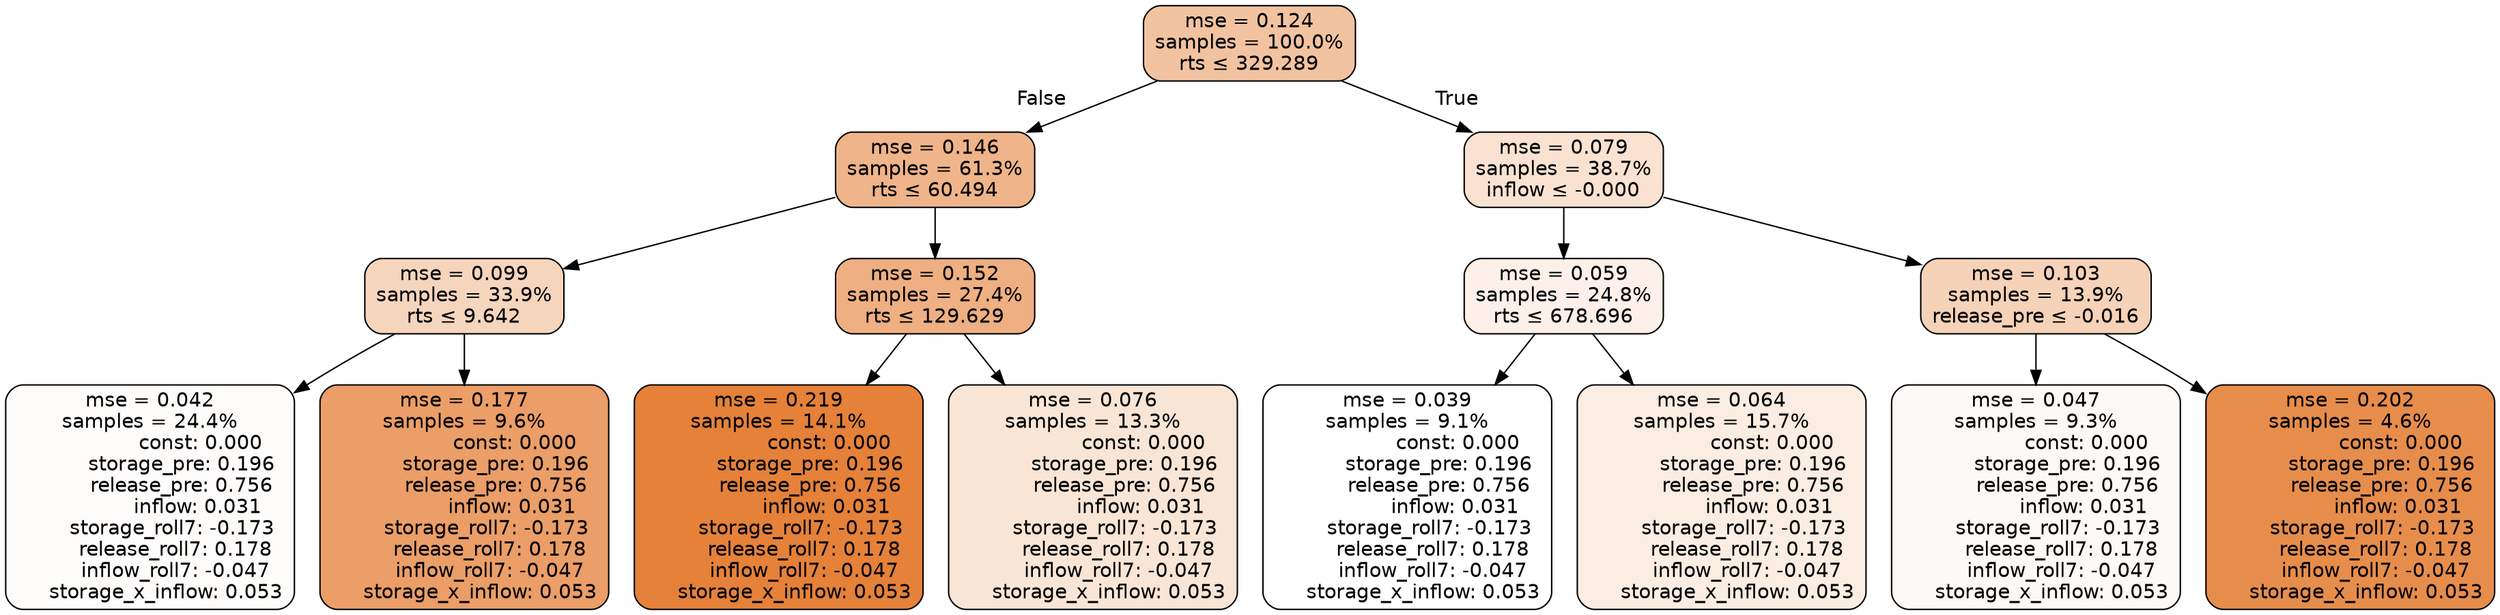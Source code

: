 digraph tree {
node [shape=rectangle, style="filled, rounded", color="black", fontname=helvetica] ;
edge [fontname=helvetica] ;
	"0" [label="mse = 0.124
samples = 100.0%
rts &le; 329.289", fillcolor="#f2c3a0"]
	"1" [label="mse = 0.146
samples = 61.3%
rts &le; 60.494", fillcolor="#efb489"]
	"2" [label="mse = 0.099
samples = 33.9%
rts &le; 9.642", fillcolor="#f6d5bd"]
	"3" [label="mse = 0.042
samples = 24.4%
                const: 0.000
          storage_pre: 0.196
          release_pre: 0.756
               inflow: 0.031
       storage_roll7: -0.173
        release_roll7: 0.178
        inflow_roll7: -0.047
     storage_x_inflow: 0.053", fillcolor="#fefcfb"]
	"4" [label="mse = 0.177
samples = 9.6%
                const: 0.000
          storage_pre: 0.196
          release_pre: 0.756
               inflow: 0.031
       storage_roll7: -0.173
        release_roll7: 0.178
        inflow_roll7: -0.047
     storage_x_inflow: 0.053", fillcolor="#eb9e67"]
	"5" [label="mse = 0.152
samples = 27.4%
rts &le; 129.629", fillcolor="#eeaf82"]
	"6" [label="mse = 0.219
samples = 14.1%
                const: 0.000
          storage_pre: 0.196
          release_pre: 0.756
               inflow: 0.031
       storage_roll7: -0.173
        release_roll7: 0.178
        inflow_roll7: -0.047
     storage_x_inflow: 0.053", fillcolor="#e58139"]
	"7" [label="mse = 0.076
samples = 13.3%
                const: 0.000
          storage_pre: 0.196
          release_pre: 0.756
               inflow: 0.031
       storage_roll7: -0.173
        release_roll7: 0.178
        inflow_roll7: -0.047
     storage_x_inflow: 0.053", fillcolor="#f9e5d6"]
	"8" [label="mse = 0.079
samples = 38.7%
inflow &le; -0.000", fillcolor="#f9e2d2"]
	"9" [label="mse = 0.059
samples = 24.8%
rts &le; 678.696", fillcolor="#fcf0e8"]
	"10" [label="mse = 0.039
samples = 9.1%
                const: 0.000
          storage_pre: 0.196
          release_pre: 0.756
               inflow: 0.031
       storage_roll7: -0.173
        release_roll7: 0.178
        inflow_roll7: -0.047
     storage_x_inflow: 0.053", fillcolor="#ffffff"]
	"11" [label="mse = 0.064
samples = 15.7%
                const: 0.000
          storage_pre: 0.196
          release_pre: 0.756
               inflow: 0.031
       storage_roll7: -0.173
        release_roll7: 0.178
        inflow_roll7: -0.047
     storage_x_inflow: 0.053", fillcolor="#fbede2"]
	"12" [label="mse = 0.103
samples = 13.9%
release_pre &le; -0.016", fillcolor="#f5d2b8"]
	"13" [label="mse = 0.047
samples = 9.3%
                const: 0.000
          storage_pre: 0.196
          release_pre: 0.756
               inflow: 0.031
       storage_roll7: -0.173
        release_roll7: 0.178
        inflow_roll7: -0.047
     storage_x_inflow: 0.053", fillcolor="#fdf9f6"]
	"14" [label="mse = 0.202
samples = 4.6%
                const: 0.000
          storage_pre: 0.196
          release_pre: 0.756
               inflow: 0.031
       storage_roll7: -0.173
        release_roll7: 0.178
        inflow_roll7: -0.047
     storage_x_inflow: 0.053", fillcolor="#e78d4c"]

	"0" -> "1" [labeldistance=2.5, labelangle=45, headlabel="False"]
	"1" -> "2"
	"2" -> "3"
	"2" -> "4"
	"1" -> "5"
	"5" -> "6"
	"5" -> "7"
	"0" -> "8" [labeldistance=2.5, labelangle=-45, headlabel="True"]
	"8" -> "9"
	"9" -> "10"
	"9" -> "11"
	"8" -> "12"
	"12" -> "13"
	"12" -> "14"
}
